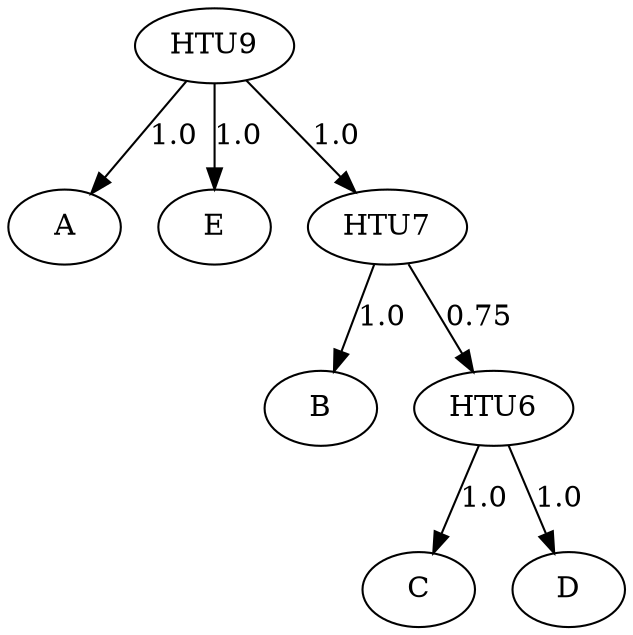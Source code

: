 digraph {
    0 [label=A];
    1 [label=B];
    2 [label=C];
    3 [label=D];
    4 [label=E];
    6 [label=HTU6];
    7 [label=HTU7];
    9 [label=HTU9];
    6 -> 2 [label=1.0];
    6 -> 3 [label=1.0];
    7 -> 1 [label=1.0];
    7 -> 6 [label=0.75];
    9 -> 0 [label=1.0];
    9 -> 4 [label=1.0];
    9 -> 7 [label=1.0];
}